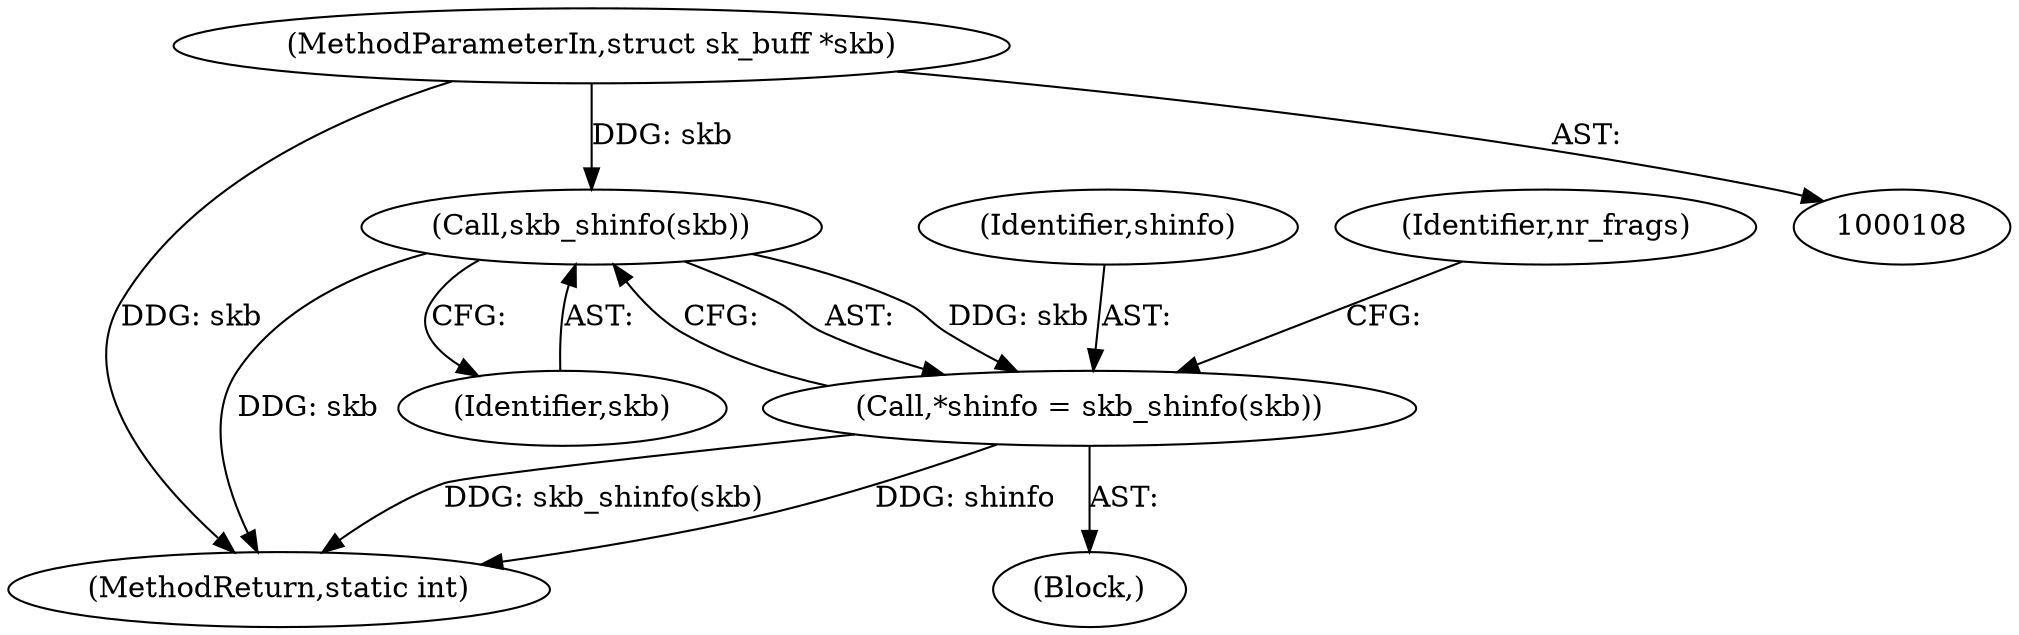 digraph "0_linux_7d5145d8eb2b9791533ffe4dc003b129b9696c48_1@pointer" {
"1000110" [label="(MethodParameterIn,struct sk_buff *skb)"];
"1000130" [label="(Call,skb_shinfo(skb))"];
"1000128" [label="(Call,*shinfo = skb_shinfo(skb))"];
"1000130" [label="(Call,skb_shinfo(skb))"];
"1000110" [label="(MethodParameterIn,struct sk_buff *skb)"];
"1000257" [label="(MethodReturn,static int)"];
"1000131" [label="(Identifier,skb)"];
"1000112" [label="(Block,)"];
"1000129" [label="(Identifier,shinfo)"];
"1000128" [label="(Call,*shinfo = skb_shinfo(skb))"];
"1000134" [label="(Identifier,nr_frags)"];
"1000110" -> "1000108"  [label="AST: "];
"1000110" -> "1000257"  [label="DDG: skb"];
"1000110" -> "1000130"  [label="DDG: skb"];
"1000130" -> "1000128"  [label="AST: "];
"1000130" -> "1000131"  [label="CFG: "];
"1000131" -> "1000130"  [label="AST: "];
"1000128" -> "1000130"  [label="CFG: "];
"1000130" -> "1000257"  [label="DDG: skb"];
"1000130" -> "1000128"  [label="DDG: skb"];
"1000128" -> "1000112"  [label="AST: "];
"1000129" -> "1000128"  [label="AST: "];
"1000134" -> "1000128"  [label="CFG: "];
"1000128" -> "1000257"  [label="DDG: skb_shinfo(skb)"];
"1000128" -> "1000257"  [label="DDG: shinfo"];
}
